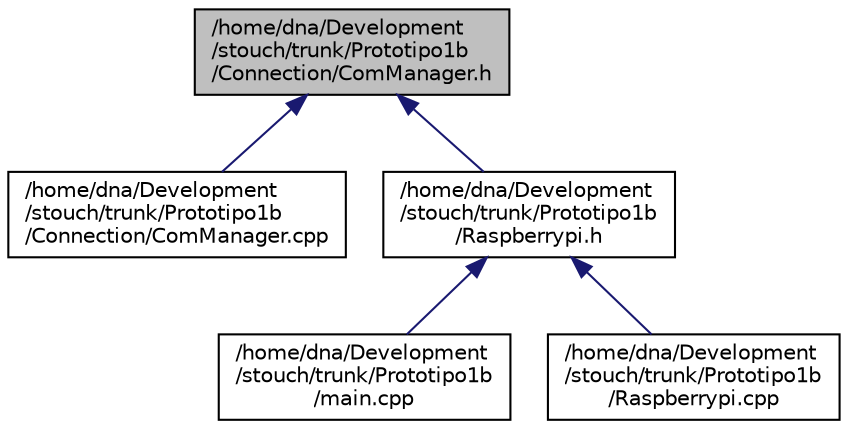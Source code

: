 digraph "/home/dna/Development/stouch/trunk/Prototipo1b/Connection/ComManager.h"
{
  edge [fontname="Helvetica",fontsize="10",labelfontname="Helvetica",labelfontsize="10"];
  node [fontname="Helvetica",fontsize="10",shape=record];
  Node1 [label="/home/dna/Development\l/stouch/trunk/Prototipo1b\l/Connection/ComManager.h",height=0.2,width=0.4,color="black", fillcolor="grey75", style="filled" fontcolor="black"];
  Node1 -> Node2 [dir="back",color="midnightblue",fontsize="10",style="solid",fontname="Helvetica"];
  Node2 [label="/home/dna/Development\l/stouch/trunk/Prototipo1b\l/Connection/ComManager.cpp",height=0.2,width=0.4,color="black", fillcolor="white", style="filled",URL="$_com_manager_8cpp.html"];
  Node1 -> Node3 [dir="back",color="midnightblue",fontsize="10",style="solid",fontname="Helvetica"];
  Node3 [label="/home/dna/Development\l/stouch/trunk/Prototipo1b\l/Raspberrypi.h",height=0.2,width=0.4,color="black", fillcolor="white", style="filled",URL="$_raspberrypi_8h.html"];
  Node3 -> Node4 [dir="back",color="midnightblue",fontsize="10",style="solid",fontname="Helvetica"];
  Node4 [label="/home/dna/Development\l/stouch/trunk/Prototipo1b\l/main.cpp",height=0.2,width=0.4,color="black", fillcolor="white", style="filled",URL="$main_8cpp.html"];
  Node3 -> Node5 [dir="back",color="midnightblue",fontsize="10",style="solid",fontname="Helvetica"];
  Node5 [label="/home/dna/Development\l/stouch/trunk/Prototipo1b\l/Raspberrypi.cpp",height=0.2,width=0.4,color="black", fillcolor="white", style="filled",URL="$_raspberrypi_8cpp.html"];
}
